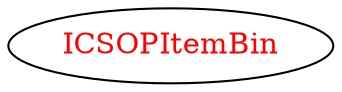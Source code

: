 digraph dependencyGraph {
 concentrate=true;
 ranksep="2.0";
 rankdir="LR"; 
 splines="ortho";
"ICSOPItemBin" [fontcolor="red"];
}